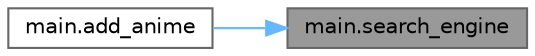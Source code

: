 digraph "main.search_engine"
{
 // LATEX_PDF_SIZE
  bgcolor="transparent";
  edge [fontname=Helvetica,fontsize=10,labelfontname=Helvetica,labelfontsize=10];
  node [fontname=Helvetica,fontsize=10,shape=box,height=0.2,width=0.4];
  rankdir="RL";
  Node1 [label="main.search_engine",height=0.2,width=0.4,color="gray40", fillcolor="grey60", style="filled", fontcolor="black",tooltip=" "];
  Node1 -> Node2 [dir="back",color="steelblue1",style="solid"];
  Node2 [label="main.add_anime",height=0.2,width=0.4,color="grey40", fillcolor="white", style="filled",URL="$d2/dc1/namespacemain.html#a5d87b187701eea0d42c7af5222c11b34",tooltip=" "];
}

